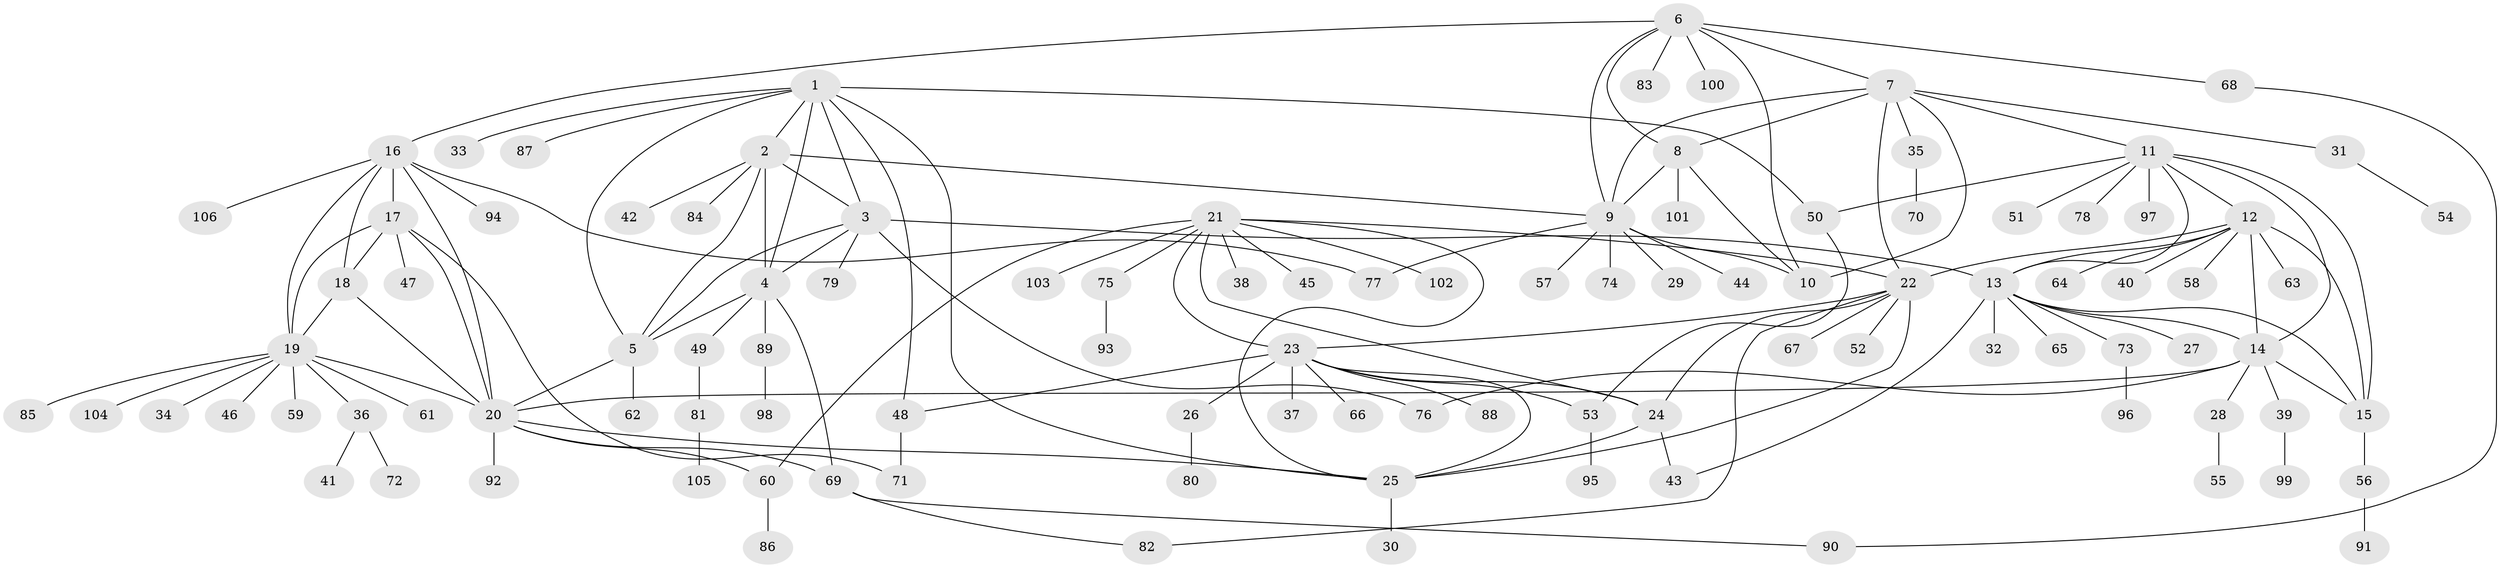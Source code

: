 // coarse degree distribution, {7: 0.04054054054054054, 8: 0.04054054054054054, 3: 0.04054054054054054, 12: 0.013513513513513514, 4: 0.013513513513513514, 9: 0.013513513513513514, 11: 0.013513513513513514, 17: 0.013513513513513514, 5: 0.013513513513513514, 1: 0.7297297297297297, 2: 0.05405405405405406, 10: 0.013513513513513514}
// Generated by graph-tools (version 1.1) at 2025/58/03/04/25 21:58:36]
// undirected, 106 vertices, 152 edges
graph export_dot {
graph [start="1"]
  node [color=gray90,style=filled];
  1;
  2;
  3;
  4;
  5;
  6;
  7;
  8;
  9;
  10;
  11;
  12;
  13;
  14;
  15;
  16;
  17;
  18;
  19;
  20;
  21;
  22;
  23;
  24;
  25;
  26;
  27;
  28;
  29;
  30;
  31;
  32;
  33;
  34;
  35;
  36;
  37;
  38;
  39;
  40;
  41;
  42;
  43;
  44;
  45;
  46;
  47;
  48;
  49;
  50;
  51;
  52;
  53;
  54;
  55;
  56;
  57;
  58;
  59;
  60;
  61;
  62;
  63;
  64;
  65;
  66;
  67;
  68;
  69;
  70;
  71;
  72;
  73;
  74;
  75;
  76;
  77;
  78;
  79;
  80;
  81;
  82;
  83;
  84;
  85;
  86;
  87;
  88;
  89;
  90;
  91;
  92;
  93;
  94;
  95;
  96;
  97;
  98;
  99;
  100;
  101;
  102;
  103;
  104;
  105;
  106;
  1 -- 2;
  1 -- 3;
  1 -- 4;
  1 -- 5;
  1 -- 25;
  1 -- 33;
  1 -- 48;
  1 -- 50;
  1 -- 87;
  2 -- 3;
  2 -- 4;
  2 -- 5;
  2 -- 9;
  2 -- 42;
  2 -- 84;
  3 -- 4;
  3 -- 5;
  3 -- 13;
  3 -- 76;
  3 -- 79;
  4 -- 5;
  4 -- 49;
  4 -- 69;
  4 -- 89;
  5 -- 20;
  5 -- 62;
  6 -- 7;
  6 -- 8;
  6 -- 9;
  6 -- 10;
  6 -- 16;
  6 -- 68;
  6 -- 83;
  6 -- 100;
  7 -- 8;
  7 -- 9;
  7 -- 10;
  7 -- 11;
  7 -- 22;
  7 -- 31;
  7 -- 35;
  8 -- 9;
  8 -- 10;
  8 -- 101;
  9 -- 10;
  9 -- 29;
  9 -- 44;
  9 -- 57;
  9 -- 74;
  9 -- 77;
  11 -- 12;
  11 -- 13;
  11 -- 14;
  11 -- 15;
  11 -- 50;
  11 -- 51;
  11 -- 78;
  11 -- 97;
  12 -- 13;
  12 -- 14;
  12 -- 15;
  12 -- 22;
  12 -- 40;
  12 -- 58;
  12 -- 63;
  12 -- 64;
  13 -- 14;
  13 -- 15;
  13 -- 27;
  13 -- 32;
  13 -- 43;
  13 -- 65;
  13 -- 73;
  14 -- 15;
  14 -- 20;
  14 -- 28;
  14 -- 39;
  14 -- 76;
  15 -- 56;
  16 -- 17;
  16 -- 18;
  16 -- 19;
  16 -- 20;
  16 -- 77;
  16 -- 94;
  16 -- 106;
  17 -- 18;
  17 -- 19;
  17 -- 20;
  17 -- 47;
  17 -- 71;
  18 -- 19;
  18 -- 20;
  19 -- 20;
  19 -- 34;
  19 -- 36;
  19 -- 46;
  19 -- 59;
  19 -- 61;
  19 -- 85;
  19 -- 104;
  20 -- 25;
  20 -- 60;
  20 -- 69;
  20 -- 92;
  21 -- 22;
  21 -- 23;
  21 -- 24;
  21 -- 25;
  21 -- 38;
  21 -- 45;
  21 -- 60;
  21 -- 75;
  21 -- 102;
  21 -- 103;
  22 -- 23;
  22 -- 24;
  22 -- 25;
  22 -- 52;
  22 -- 67;
  22 -- 82;
  23 -- 24;
  23 -- 25;
  23 -- 26;
  23 -- 37;
  23 -- 48;
  23 -- 53;
  23 -- 66;
  23 -- 88;
  24 -- 25;
  24 -- 43;
  25 -- 30;
  26 -- 80;
  28 -- 55;
  31 -- 54;
  35 -- 70;
  36 -- 41;
  36 -- 72;
  39 -- 99;
  48 -- 71;
  49 -- 81;
  50 -- 53;
  53 -- 95;
  56 -- 91;
  60 -- 86;
  68 -- 90;
  69 -- 82;
  69 -- 90;
  73 -- 96;
  75 -- 93;
  81 -- 105;
  89 -- 98;
}
